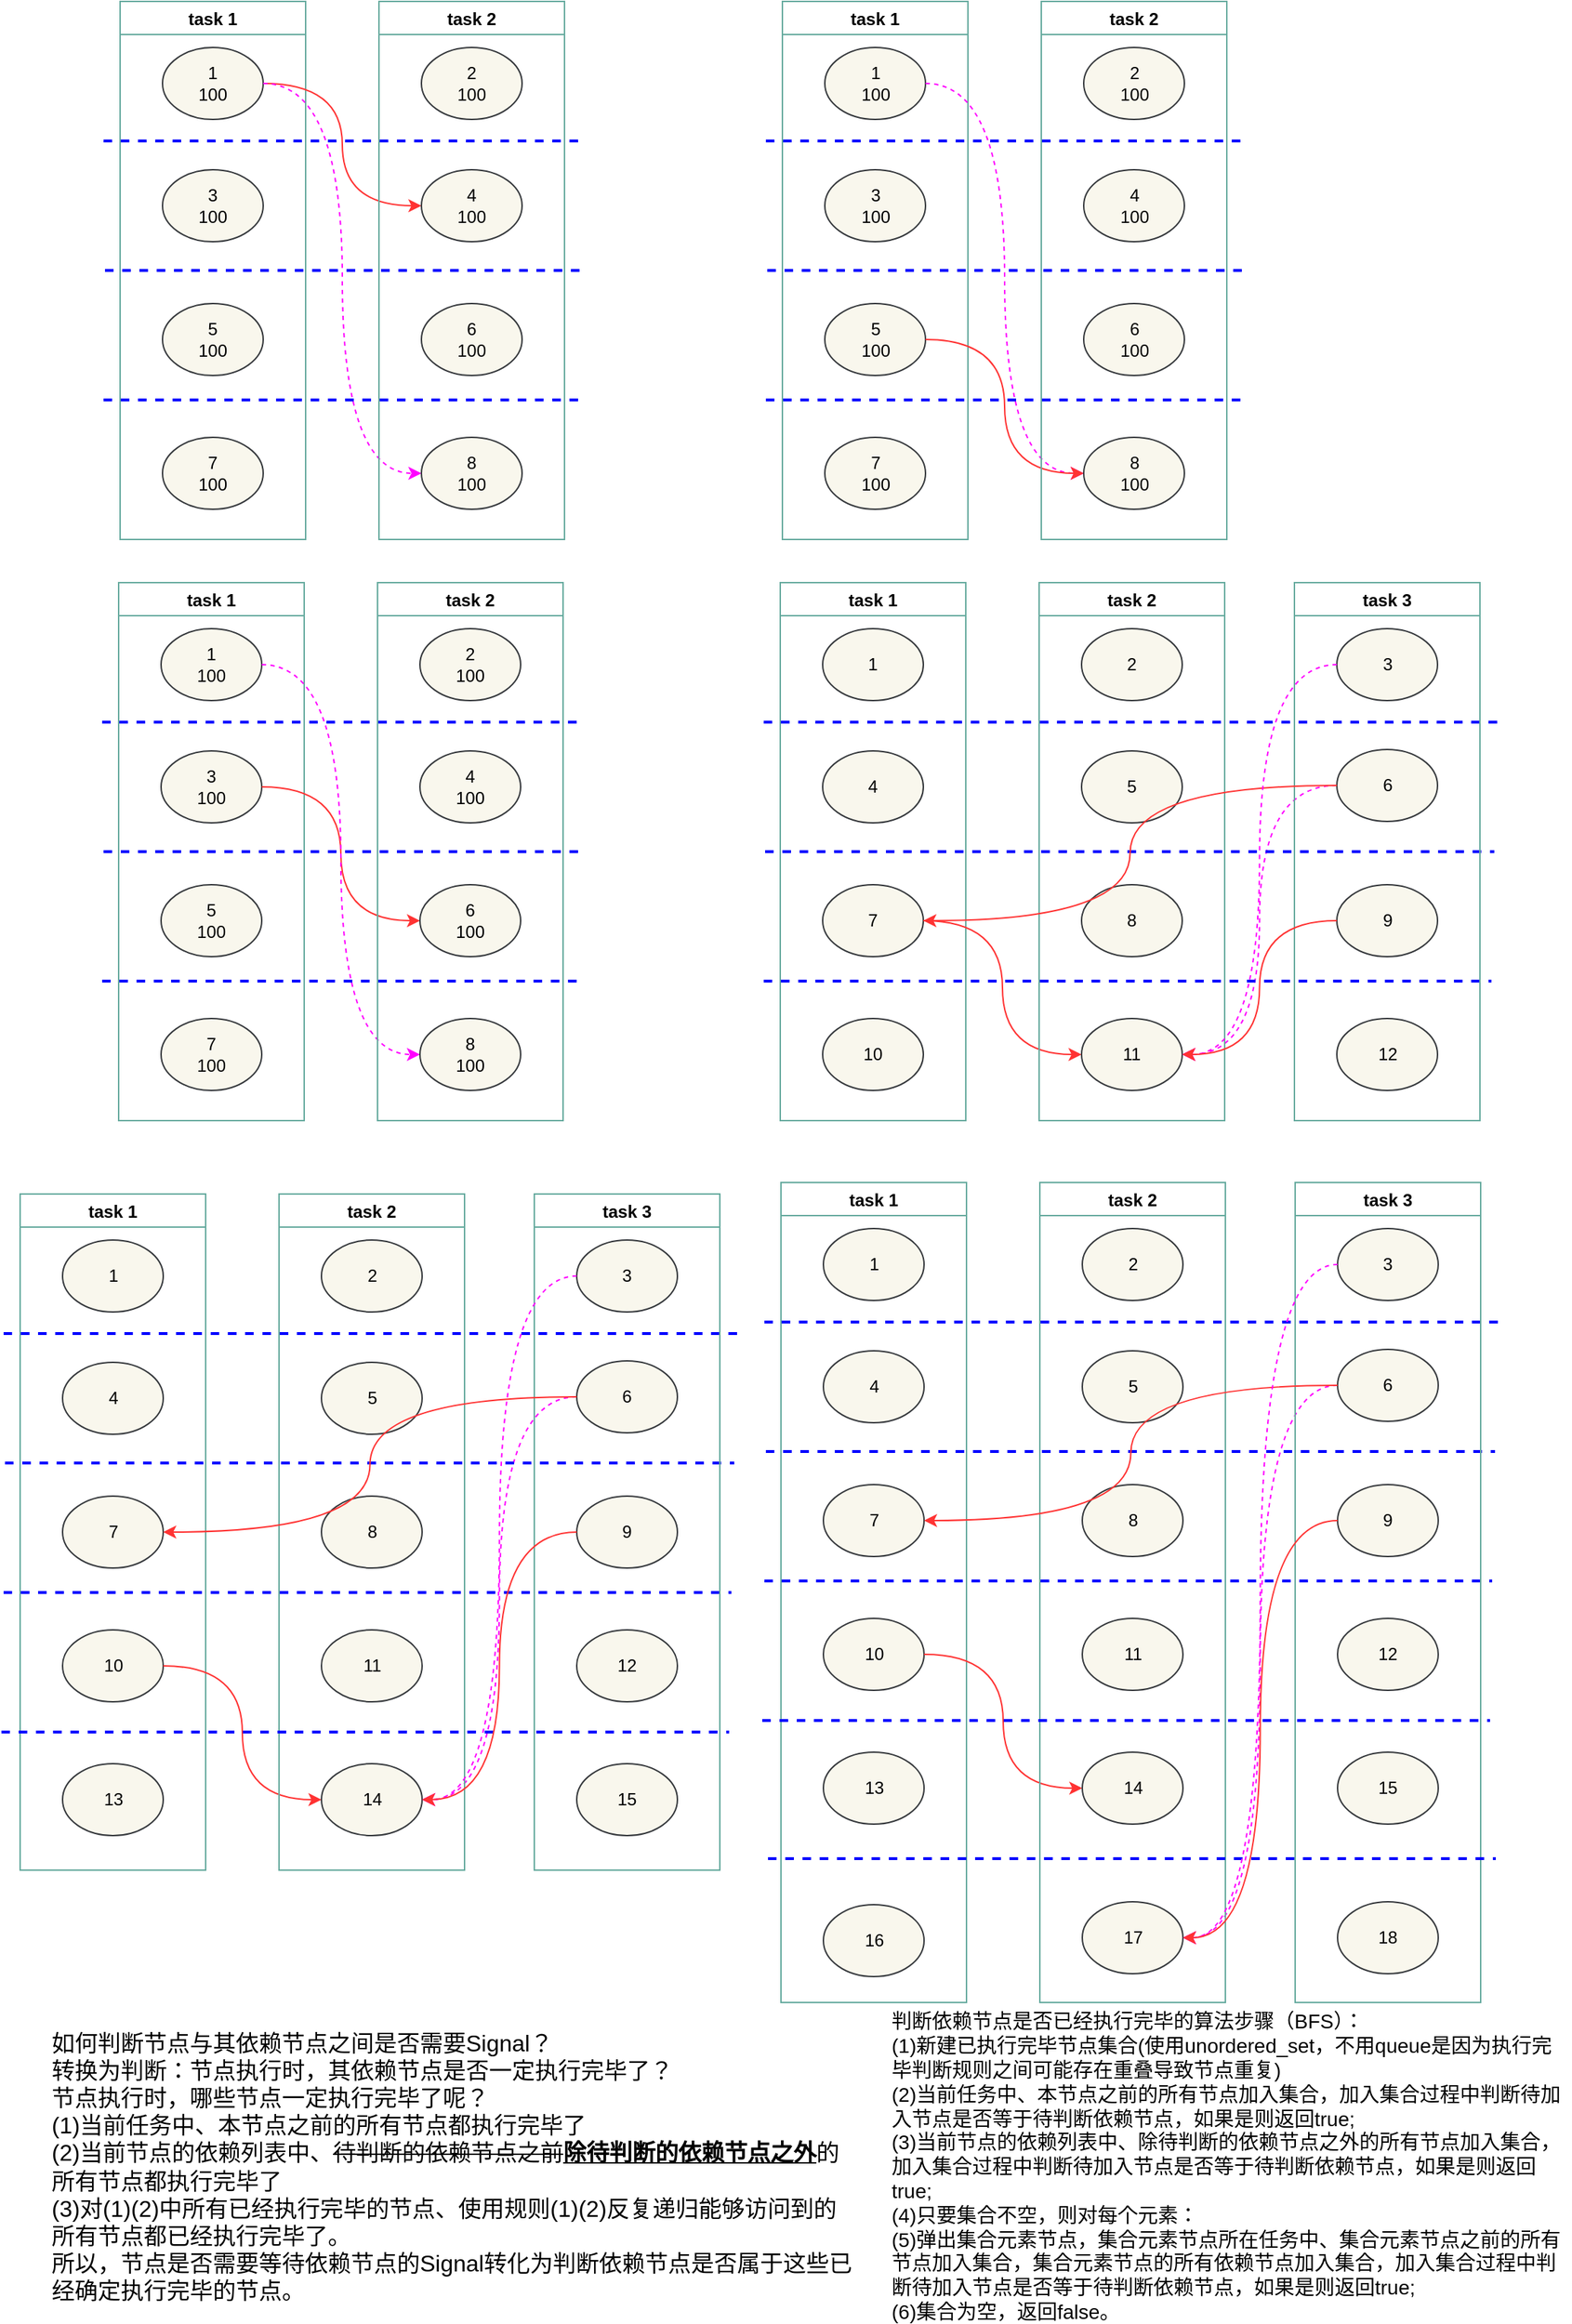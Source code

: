 <mxfile version="19.0.3" type="github">
  <diagram id="745gx9OzcTvfiK2SG3xO" name="第 1 页">
    <mxGraphModel dx="1422" dy="762" grid="0" gridSize="10" guides="1" tooltips="1" connect="1" arrows="1" fold="1" page="1" pageScale="1" pageWidth="1169" pageHeight="827" math="0" shadow="0">
      <root>
        <mxCell id="0" />
        <mxCell id="1" parent="0" />
        <mxCell id="IBDVpuvRUq0DMvx8c1Gj-1" value="task 1" style="swimlane;fillColor=none;strokeColor=#67AB9F;" parent="1" vertex="1">
          <mxGeometry x="97.5" y="28" width="129" height="374" as="geometry">
            <mxRectangle x="93.5" y="5" width="61" height="23" as="alternateBounds" />
          </mxGeometry>
        </mxCell>
        <mxCell id="IBDVpuvRUq0DMvx8c1Gj-2" value="1&lt;br&gt;100" style="ellipse;whiteSpace=wrap;html=1;fillColor=#f9f7ed;strokeColor=#36393d;" parent="IBDVpuvRUq0DMvx8c1Gj-1" vertex="1">
          <mxGeometry x="29.5" y="32" width="70" height="50" as="geometry" />
        </mxCell>
        <mxCell id="IBDVpuvRUq0DMvx8c1Gj-3" value="3&lt;br&gt;100" style="ellipse;whiteSpace=wrap;html=1;fillColor=#f9f7ed;strokeColor=#36393d;" parent="IBDVpuvRUq0DMvx8c1Gj-1" vertex="1">
          <mxGeometry x="29.5" y="117" width="70" height="50" as="geometry" />
        </mxCell>
        <mxCell id="IBDVpuvRUq0DMvx8c1Gj-5" value="5&lt;br&gt;100" style="ellipse;whiteSpace=wrap;html=1;fillColor=#f9f7ed;strokeColor=#36393d;" parent="IBDVpuvRUq0DMvx8c1Gj-1" vertex="1">
          <mxGeometry x="29.5" y="210" width="70" height="50" as="geometry" />
        </mxCell>
        <mxCell id="IBDVpuvRUq0DMvx8c1Gj-7" value="7&lt;br&gt;100" style="ellipse;whiteSpace=wrap;html=1;fillColor=#f9f7ed;strokeColor=#36393d;" parent="IBDVpuvRUq0DMvx8c1Gj-1" vertex="1">
          <mxGeometry x="29.5" y="303" width="70" height="50" as="geometry" />
        </mxCell>
        <mxCell id="IBDVpuvRUq0DMvx8c1Gj-9" style="edgeStyle=orthogonalEdgeStyle;curved=1;rounded=0;orthogonalLoop=1;jettySize=auto;html=1;entryX=0;entryY=0.5;entryDx=0;entryDy=0;strokeColor=#FF3333;" parent="1" source="IBDVpuvRUq0DMvx8c1Gj-2" target="IBDVpuvRUq0DMvx8c1Gj-16" edge="1">
          <mxGeometry relative="1" as="geometry" />
        </mxCell>
        <mxCell id="IBDVpuvRUq0DMvx8c1Gj-10" style="edgeStyle=orthogonalEdgeStyle;curved=1;rounded=0;orthogonalLoop=1;jettySize=auto;html=1;entryX=0;entryY=0.5;entryDx=0;entryDy=0;dashed=1;strokeColor=#FF00FF;" parent="1" source="IBDVpuvRUq0DMvx8c1Gj-2" target="IBDVpuvRUq0DMvx8c1Gj-20" edge="1">
          <mxGeometry relative="1" as="geometry" />
        </mxCell>
        <mxCell id="IBDVpuvRUq0DMvx8c1Gj-11" value="" style="endArrow=none;html=1;rounded=0;curved=1;dashed=1;strokeColor=#0000FF;strokeWidth=2;" parent="1" edge="1">
          <mxGeometry width="50" height="50" relative="1" as="geometry">
            <mxPoint x="86" y="125" as="sourcePoint" />
            <mxPoint x="420" y="125" as="targetPoint" />
          </mxGeometry>
        </mxCell>
        <mxCell id="IBDVpuvRUq0DMvx8c1Gj-12" value="" style="endArrow=none;html=1;rounded=0;curved=1;dashed=1;strokeColor=#0000FF;strokeWidth=2;" parent="1" edge="1">
          <mxGeometry width="50" height="50" relative="1" as="geometry">
            <mxPoint x="87" y="215" as="sourcePoint" />
            <mxPoint x="423" y="215" as="targetPoint" />
          </mxGeometry>
        </mxCell>
        <mxCell id="IBDVpuvRUq0DMvx8c1Gj-13" value="" style="endArrow=none;html=1;rounded=0;curved=1;dashed=1;strokeColor=#0000FF;strokeWidth=2;" parent="1" edge="1">
          <mxGeometry width="50" height="50" relative="1" as="geometry">
            <mxPoint x="86" y="305" as="sourcePoint" />
            <mxPoint x="420" y="305" as="targetPoint" />
          </mxGeometry>
        </mxCell>
        <mxCell id="IBDVpuvRUq0DMvx8c1Gj-14" value="task 2" style="swimlane;fillColor=none;strokeColor=#67AB9F;" parent="1" vertex="1">
          <mxGeometry x="277.5" y="28" width="129" height="374" as="geometry">
            <mxRectangle x="273.5" y="5" width="61" height="23" as="alternateBounds" />
          </mxGeometry>
        </mxCell>
        <mxCell id="IBDVpuvRUq0DMvx8c1Gj-15" value="2&lt;br&gt;100" style="ellipse;whiteSpace=wrap;html=1;fillColor=#f9f7ed;strokeColor=#36393d;" parent="IBDVpuvRUq0DMvx8c1Gj-14" vertex="1">
          <mxGeometry x="29.5" y="32" width="70" height="50" as="geometry" />
        </mxCell>
        <mxCell id="IBDVpuvRUq0DMvx8c1Gj-16" value="4&lt;br&gt;100" style="ellipse;whiteSpace=wrap;html=1;fillColor=#f9f7ed;strokeColor=#36393d;" parent="IBDVpuvRUq0DMvx8c1Gj-14" vertex="1">
          <mxGeometry x="29.5" y="117" width="70" height="50" as="geometry" />
        </mxCell>
        <mxCell id="IBDVpuvRUq0DMvx8c1Gj-18" value="6&lt;br&gt;100" style="ellipse;whiteSpace=wrap;html=1;fillColor=#f9f7ed;strokeColor=#36393d;" parent="IBDVpuvRUq0DMvx8c1Gj-14" vertex="1">
          <mxGeometry x="29.5" y="210" width="70" height="50" as="geometry" />
        </mxCell>
        <mxCell id="IBDVpuvRUq0DMvx8c1Gj-20" value="8&lt;br&gt;100" style="ellipse;whiteSpace=wrap;html=1;fillColor=#f9f7ed;strokeColor=#36393d;" parent="IBDVpuvRUq0DMvx8c1Gj-14" vertex="1">
          <mxGeometry x="29.5" y="303" width="70" height="50" as="geometry" />
        </mxCell>
        <mxCell id="IBDVpuvRUq0DMvx8c1Gj-22" value="task 1" style="swimlane;fillColor=none;strokeColor=#67AB9F;" parent="1" vertex="1">
          <mxGeometry x="558" y="28" width="129" height="374" as="geometry">
            <mxRectangle x="93.5" y="5" width="61" height="23" as="alternateBounds" />
          </mxGeometry>
        </mxCell>
        <mxCell id="IBDVpuvRUq0DMvx8c1Gj-23" value="1&lt;br&gt;100" style="ellipse;whiteSpace=wrap;html=1;fillColor=#f9f7ed;strokeColor=#36393d;" parent="IBDVpuvRUq0DMvx8c1Gj-22" vertex="1">
          <mxGeometry x="29.5" y="32" width="70" height="50" as="geometry" />
        </mxCell>
        <mxCell id="IBDVpuvRUq0DMvx8c1Gj-24" value="3&lt;br&gt;100" style="ellipse;whiteSpace=wrap;html=1;fillColor=#f9f7ed;strokeColor=#36393d;" parent="IBDVpuvRUq0DMvx8c1Gj-22" vertex="1">
          <mxGeometry x="29.5" y="117" width="70" height="50" as="geometry" />
        </mxCell>
        <mxCell id="IBDVpuvRUq0DMvx8c1Gj-26" value="5&lt;br&gt;100" style="ellipse;whiteSpace=wrap;html=1;fillColor=#f9f7ed;strokeColor=#36393d;" parent="IBDVpuvRUq0DMvx8c1Gj-22" vertex="1">
          <mxGeometry x="29.5" y="210" width="70" height="50" as="geometry" />
        </mxCell>
        <mxCell id="IBDVpuvRUq0DMvx8c1Gj-28" value="7&lt;br&gt;100" style="ellipse;whiteSpace=wrap;html=1;fillColor=#f9f7ed;strokeColor=#36393d;" parent="IBDVpuvRUq0DMvx8c1Gj-22" vertex="1">
          <mxGeometry x="29.5" y="303" width="70" height="50" as="geometry" />
        </mxCell>
        <mxCell id="IBDVpuvRUq0DMvx8c1Gj-30" style="edgeStyle=orthogonalEdgeStyle;curved=1;rounded=0;orthogonalLoop=1;jettySize=auto;html=1;entryX=0;entryY=0.5;entryDx=0;entryDy=0;strokeColor=#FF00FF;dashed=1;" parent="1" source="IBDVpuvRUq0DMvx8c1Gj-23" target="IBDVpuvRUq0DMvx8c1Gj-41" edge="1">
          <mxGeometry relative="1" as="geometry" />
        </mxCell>
        <mxCell id="IBDVpuvRUq0DMvx8c1Gj-31" style="edgeStyle=orthogonalEdgeStyle;curved=1;rounded=0;orthogonalLoop=1;jettySize=auto;html=1;entryX=0;entryY=0.5;entryDx=0;entryDy=0;strokeColor=#FF3333;" parent="1" source="IBDVpuvRUq0DMvx8c1Gj-26" target="IBDVpuvRUq0DMvx8c1Gj-41" edge="1">
          <mxGeometry relative="1" as="geometry" />
        </mxCell>
        <mxCell id="IBDVpuvRUq0DMvx8c1Gj-32" value="" style="endArrow=none;html=1;rounded=0;curved=1;dashed=1;strokeColor=#0000FF;strokeWidth=2;" parent="1" edge="1">
          <mxGeometry width="50" height="50" relative="1" as="geometry">
            <mxPoint x="546.5" y="125" as="sourcePoint" />
            <mxPoint x="880.5" y="125" as="targetPoint" />
          </mxGeometry>
        </mxCell>
        <mxCell id="IBDVpuvRUq0DMvx8c1Gj-33" value="" style="endArrow=none;html=1;rounded=0;curved=1;dashed=1;strokeColor=#0000FF;strokeWidth=2;" parent="1" edge="1">
          <mxGeometry width="50" height="50" relative="1" as="geometry">
            <mxPoint x="547.5" y="215" as="sourcePoint" />
            <mxPoint x="883.5" y="215" as="targetPoint" />
          </mxGeometry>
        </mxCell>
        <mxCell id="IBDVpuvRUq0DMvx8c1Gj-34" value="" style="endArrow=none;html=1;rounded=0;curved=1;dashed=1;strokeColor=#0000FF;strokeWidth=2;" parent="1" edge="1">
          <mxGeometry width="50" height="50" relative="1" as="geometry">
            <mxPoint x="546.5" y="305" as="sourcePoint" />
            <mxPoint x="880.5" y="305" as="targetPoint" />
          </mxGeometry>
        </mxCell>
        <mxCell id="IBDVpuvRUq0DMvx8c1Gj-35" value="task 2" style="swimlane;fillColor=none;strokeColor=#67AB9F;" parent="1" vertex="1">
          <mxGeometry x="738" y="28" width="129" height="374" as="geometry">
            <mxRectangle x="273.5" y="5" width="61" height="23" as="alternateBounds" />
          </mxGeometry>
        </mxCell>
        <mxCell id="IBDVpuvRUq0DMvx8c1Gj-36" value="2&lt;br&gt;100" style="ellipse;whiteSpace=wrap;html=1;fillColor=#f9f7ed;strokeColor=#36393d;" parent="IBDVpuvRUq0DMvx8c1Gj-35" vertex="1">
          <mxGeometry x="29.5" y="32" width="70" height="50" as="geometry" />
        </mxCell>
        <mxCell id="IBDVpuvRUq0DMvx8c1Gj-37" value="4&lt;br&gt;100" style="ellipse;whiteSpace=wrap;html=1;fillColor=#f9f7ed;strokeColor=#36393d;" parent="IBDVpuvRUq0DMvx8c1Gj-35" vertex="1">
          <mxGeometry x="29.5" y="117" width="70" height="50" as="geometry" />
        </mxCell>
        <mxCell id="IBDVpuvRUq0DMvx8c1Gj-39" value="6&lt;br&gt;100" style="ellipse;whiteSpace=wrap;html=1;fillColor=#f9f7ed;strokeColor=#36393d;" parent="IBDVpuvRUq0DMvx8c1Gj-35" vertex="1">
          <mxGeometry x="29.5" y="210" width="70" height="50" as="geometry" />
        </mxCell>
        <mxCell id="IBDVpuvRUq0DMvx8c1Gj-41" value="8&lt;br&gt;100" style="ellipse;whiteSpace=wrap;html=1;fillColor=#f9f7ed;strokeColor=#36393d;" parent="IBDVpuvRUq0DMvx8c1Gj-35" vertex="1">
          <mxGeometry x="29.5" y="303" width="70" height="50" as="geometry" />
        </mxCell>
        <mxCell id="IBDVpuvRUq0DMvx8c1Gj-43" value="task 1" style="swimlane;fillColor=none;strokeColor=#67AB9F;" parent="1" vertex="1">
          <mxGeometry x="556.5" y="432" width="129" height="374" as="geometry">
            <mxRectangle x="93.5" y="5" width="61" height="23" as="alternateBounds" />
          </mxGeometry>
        </mxCell>
        <mxCell id="IBDVpuvRUq0DMvx8c1Gj-44" value="1" style="ellipse;whiteSpace=wrap;html=1;fillColor=#f9f7ed;strokeColor=#36393d;" parent="IBDVpuvRUq0DMvx8c1Gj-43" vertex="1">
          <mxGeometry x="29.5" y="32" width="70" height="50" as="geometry" />
        </mxCell>
        <mxCell id="IBDVpuvRUq0DMvx8c1Gj-45" value="4" style="ellipse;whiteSpace=wrap;html=1;fillColor=#f9f7ed;strokeColor=#36393d;" parent="IBDVpuvRUq0DMvx8c1Gj-43" vertex="1">
          <mxGeometry x="29.5" y="117" width="70" height="50" as="geometry" />
        </mxCell>
        <mxCell id="IBDVpuvRUq0DMvx8c1Gj-47" value="7" style="ellipse;whiteSpace=wrap;html=1;fillColor=#f9f7ed;strokeColor=#36393d;" parent="IBDVpuvRUq0DMvx8c1Gj-43" vertex="1">
          <mxGeometry x="29.5" y="210" width="70" height="50" as="geometry" />
        </mxCell>
        <mxCell id="IBDVpuvRUq0DMvx8c1Gj-49" value="10" style="ellipse;whiteSpace=wrap;html=1;fillColor=#f9f7ed;strokeColor=#36393d;" parent="IBDVpuvRUq0DMvx8c1Gj-43" vertex="1">
          <mxGeometry x="29.5" y="303" width="70" height="50" as="geometry" />
        </mxCell>
        <mxCell id="IBDVpuvRUq0DMvx8c1Gj-51" style="edgeStyle=orthogonalEdgeStyle;curved=1;rounded=0;orthogonalLoop=1;jettySize=auto;html=1;entryX=1;entryY=0.5;entryDx=0;entryDy=0;strokeColor=#FF00FF;dashed=1;" parent="1" source="IBDVpuvRUq0DMvx8c1Gj-88" target="IBDVpuvRUq0DMvx8c1Gj-62" edge="1">
          <mxGeometry relative="1" as="geometry" />
        </mxCell>
        <mxCell id="IBDVpuvRUq0DMvx8c1Gj-52" style="edgeStyle=orthogonalEdgeStyle;curved=1;rounded=0;orthogonalLoop=1;jettySize=auto;html=1;entryX=0;entryY=0.5;entryDx=0;entryDy=0;strokeColor=#FF3333;" parent="1" source="IBDVpuvRUq0DMvx8c1Gj-47" target="IBDVpuvRUq0DMvx8c1Gj-62" edge="1">
          <mxGeometry relative="1" as="geometry" />
        </mxCell>
        <mxCell id="IBDVpuvRUq0DMvx8c1Gj-53" value="" style="endArrow=none;html=1;rounded=0;curved=1;dashed=1;strokeColor=#0000FF;strokeWidth=2;" parent="1" edge="1">
          <mxGeometry width="50" height="50" relative="1" as="geometry">
            <mxPoint x="545" y="529" as="sourcePoint" />
            <mxPoint x="1056" y="529" as="targetPoint" />
          </mxGeometry>
        </mxCell>
        <mxCell id="IBDVpuvRUq0DMvx8c1Gj-54" value="" style="endArrow=none;html=1;rounded=0;curved=1;dashed=1;strokeColor=#0000FF;strokeWidth=2;" parent="1" edge="1">
          <mxGeometry width="50" height="50" relative="1" as="geometry">
            <mxPoint x="546" y="619" as="sourcePoint" />
            <mxPoint x="1053" y="619" as="targetPoint" />
          </mxGeometry>
        </mxCell>
        <mxCell id="IBDVpuvRUq0DMvx8c1Gj-55" value="" style="endArrow=none;html=1;rounded=0;curved=1;dashed=1;strokeColor=#0000FF;strokeWidth=2;" parent="1" edge="1">
          <mxGeometry width="50" height="50" relative="1" as="geometry">
            <mxPoint x="545" y="709" as="sourcePoint" />
            <mxPoint x="1051" y="709" as="targetPoint" />
          </mxGeometry>
        </mxCell>
        <mxCell id="IBDVpuvRUq0DMvx8c1Gj-56" value="task 2" style="swimlane;fillColor=none;strokeColor=#67AB9F;" parent="1" vertex="1">
          <mxGeometry x="736.5" y="432" width="129" height="374" as="geometry">
            <mxRectangle x="273.5" y="5" width="61" height="23" as="alternateBounds" />
          </mxGeometry>
        </mxCell>
        <mxCell id="IBDVpuvRUq0DMvx8c1Gj-57" value="2" style="ellipse;whiteSpace=wrap;html=1;fillColor=#f9f7ed;strokeColor=#36393d;" parent="IBDVpuvRUq0DMvx8c1Gj-56" vertex="1">
          <mxGeometry x="29.5" y="32" width="70" height="50" as="geometry" />
        </mxCell>
        <mxCell id="IBDVpuvRUq0DMvx8c1Gj-58" value="5" style="ellipse;whiteSpace=wrap;html=1;fillColor=#f9f7ed;strokeColor=#36393d;" parent="IBDVpuvRUq0DMvx8c1Gj-56" vertex="1">
          <mxGeometry x="29.5" y="117" width="70" height="50" as="geometry" />
        </mxCell>
        <mxCell id="IBDVpuvRUq0DMvx8c1Gj-60" value="8" style="ellipse;whiteSpace=wrap;html=1;fillColor=#f9f7ed;strokeColor=#36393d;" parent="IBDVpuvRUq0DMvx8c1Gj-56" vertex="1">
          <mxGeometry x="29.5" y="210" width="70" height="50" as="geometry" />
        </mxCell>
        <mxCell id="IBDVpuvRUq0DMvx8c1Gj-62" value="11" style="ellipse;whiteSpace=wrap;html=1;fillColor=#f9f7ed;strokeColor=#36393d;" parent="IBDVpuvRUq0DMvx8c1Gj-56" vertex="1">
          <mxGeometry x="29.5" y="303" width="70" height="50" as="geometry" />
        </mxCell>
        <mxCell id="IBDVpuvRUq0DMvx8c1Gj-64" value="task 1" style="swimlane;fillColor=none;strokeColor=#67AB9F;" parent="1" vertex="1">
          <mxGeometry x="96.5" y="432" width="129" height="374" as="geometry">
            <mxRectangle x="93.5" y="5" width="61" height="23" as="alternateBounds" />
          </mxGeometry>
        </mxCell>
        <mxCell id="IBDVpuvRUq0DMvx8c1Gj-65" value="1&lt;br&gt;100" style="ellipse;whiteSpace=wrap;html=1;fillColor=#f9f7ed;strokeColor=#36393d;" parent="IBDVpuvRUq0DMvx8c1Gj-64" vertex="1">
          <mxGeometry x="29.5" y="32" width="70" height="50" as="geometry" />
        </mxCell>
        <mxCell id="IBDVpuvRUq0DMvx8c1Gj-66" value="3&lt;br&gt;100" style="ellipse;whiteSpace=wrap;html=1;fillColor=#f9f7ed;strokeColor=#36393d;" parent="IBDVpuvRUq0DMvx8c1Gj-64" vertex="1">
          <mxGeometry x="29.5" y="117" width="70" height="50" as="geometry" />
        </mxCell>
        <mxCell id="IBDVpuvRUq0DMvx8c1Gj-68" value="5&lt;br&gt;100" style="ellipse;whiteSpace=wrap;html=1;fillColor=#f9f7ed;strokeColor=#36393d;" parent="IBDVpuvRUq0DMvx8c1Gj-64" vertex="1">
          <mxGeometry x="29.5" y="210" width="70" height="50" as="geometry" />
        </mxCell>
        <mxCell id="IBDVpuvRUq0DMvx8c1Gj-70" value="7&lt;br&gt;100" style="ellipse;whiteSpace=wrap;html=1;fillColor=#f9f7ed;strokeColor=#36393d;" parent="IBDVpuvRUq0DMvx8c1Gj-64" vertex="1">
          <mxGeometry x="29.5" y="303" width="70" height="50" as="geometry" />
        </mxCell>
        <mxCell id="IBDVpuvRUq0DMvx8c1Gj-72" style="edgeStyle=orthogonalEdgeStyle;curved=1;rounded=0;orthogonalLoop=1;jettySize=auto;html=1;entryX=0;entryY=0.5;entryDx=0;entryDy=0;strokeColor=#FF3333;" parent="1" source="IBDVpuvRUq0DMvx8c1Gj-66" target="IBDVpuvRUq0DMvx8c1Gj-81" edge="1">
          <mxGeometry relative="1" as="geometry" />
        </mxCell>
        <mxCell id="IBDVpuvRUq0DMvx8c1Gj-73" style="edgeStyle=orthogonalEdgeStyle;curved=1;rounded=0;orthogonalLoop=1;jettySize=auto;html=1;entryX=0;entryY=0.5;entryDx=0;entryDy=0;strokeColor=#FF00FF;dashed=1;" parent="1" source="IBDVpuvRUq0DMvx8c1Gj-65" target="IBDVpuvRUq0DMvx8c1Gj-83" edge="1">
          <mxGeometry relative="1" as="geometry" />
        </mxCell>
        <mxCell id="IBDVpuvRUq0DMvx8c1Gj-74" value="" style="endArrow=none;html=1;rounded=0;curved=1;dashed=1;strokeColor=#0000FF;strokeWidth=2;" parent="1" edge="1">
          <mxGeometry width="50" height="50" relative="1" as="geometry">
            <mxPoint x="85" y="529" as="sourcePoint" />
            <mxPoint x="419" y="529" as="targetPoint" />
          </mxGeometry>
        </mxCell>
        <mxCell id="IBDVpuvRUq0DMvx8c1Gj-75" value="" style="endArrow=none;html=1;rounded=0;curved=1;dashed=1;strokeColor=#0000FF;strokeWidth=2;" parent="1" edge="1">
          <mxGeometry width="50" height="50" relative="1" as="geometry">
            <mxPoint x="86" y="619" as="sourcePoint" />
            <mxPoint x="422" y="619" as="targetPoint" />
          </mxGeometry>
        </mxCell>
        <mxCell id="IBDVpuvRUq0DMvx8c1Gj-76" value="" style="endArrow=none;html=1;rounded=0;curved=1;dashed=1;strokeColor=#0000FF;strokeWidth=2;" parent="1" edge="1">
          <mxGeometry width="50" height="50" relative="1" as="geometry">
            <mxPoint x="85" y="709" as="sourcePoint" />
            <mxPoint x="419" y="709" as="targetPoint" />
          </mxGeometry>
        </mxCell>
        <mxCell id="IBDVpuvRUq0DMvx8c1Gj-77" value="task 2" style="swimlane;fillColor=none;strokeColor=#67AB9F;" parent="1" vertex="1">
          <mxGeometry x="276.5" y="432" width="129" height="374" as="geometry">
            <mxRectangle x="273.5" y="5" width="61" height="23" as="alternateBounds" />
          </mxGeometry>
        </mxCell>
        <mxCell id="IBDVpuvRUq0DMvx8c1Gj-78" value="2&lt;br&gt;100" style="ellipse;whiteSpace=wrap;html=1;fillColor=#f9f7ed;strokeColor=#36393d;" parent="IBDVpuvRUq0DMvx8c1Gj-77" vertex="1">
          <mxGeometry x="29.5" y="32" width="70" height="50" as="geometry" />
        </mxCell>
        <mxCell id="IBDVpuvRUq0DMvx8c1Gj-79" value="4&lt;br&gt;100" style="ellipse;whiteSpace=wrap;html=1;fillColor=#f9f7ed;strokeColor=#36393d;" parent="IBDVpuvRUq0DMvx8c1Gj-77" vertex="1">
          <mxGeometry x="29.5" y="117" width="70" height="50" as="geometry" />
        </mxCell>
        <mxCell id="IBDVpuvRUq0DMvx8c1Gj-81" value="6&lt;br&gt;100" style="ellipse;whiteSpace=wrap;html=1;fillColor=#f9f7ed;strokeColor=#36393d;" parent="IBDVpuvRUq0DMvx8c1Gj-77" vertex="1">
          <mxGeometry x="29.5" y="210" width="70" height="50" as="geometry" />
        </mxCell>
        <mxCell id="IBDVpuvRUq0DMvx8c1Gj-83" value="8&lt;br&gt;100" style="ellipse;whiteSpace=wrap;html=1;fillColor=#f9f7ed;strokeColor=#36393d;" parent="IBDVpuvRUq0DMvx8c1Gj-77" vertex="1">
          <mxGeometry x="29.5" y="303" width="70" height="50" as="geometry" />
        </mxCell>
        <mxCell id="IBDVpuvRUq0DMvx8c1Gj-86" value="task 3" style="swimlane;fillColor=none;strokeColor=#67AB9F;" parent="1" vertex="1">
          <mxGeometry x="914" y="432" width="129" height="374" as="geometry">
            <mxRectangle x="273.5" y="5" width="61" height="23" as="alternateBounds" />
          </mxGeometry>
        </mxCell>
        <mxCell id="IBDVpuvRUq0DMvx8c1Gj-87" value="3" style="ellipse;whiteSpace=wrap;html=1;fillColor=#f9f7ed;strokeColor=#36393d;" parent="IBDVpuvRUq0DMvx8c1Gj-86" vertex="1">
          <mxGeometry x="29.5" y="32" width="70" height="50" as="geometry" />
        </mxCell>
        <mxCell id="IBDVpuvRUq0DMvx8c1Gj-88" value="6" style="ellipse;whiteSpace=wrap;html=1;fillColor=#f9f7ed;strokeColor=#36393d;" parent="IBDVpuvRUq0DMvx8c1Gj-86" vertex="1">
          <mxGeometry x="29.5" y="116" width="70" height="50" as="geometry" />
        </mxCell>
        <mxCell id="IBDVpuvRUq0DMvx8c1Gj-89" value="9" style="ellipse;whiteSpace=wrap;html=1;fillColor=#f9f7ed;strokeColor=#36393d;" parent="IBDVpuvRUq0DMvx8c1Gj-86" vertex="1">
          <mxGeometry x="29.5" y="210" width="70" height="50" as="geometry" />
        </mxCell>
        <mxCell id="IBDVpuvRUq0DMvx8c1Gj-90" value="12" style="ellipse;whiteSpace=wrap;html=1;fillColor=#f9f7ed;strokeColor=#36393d;" parent="IBDVpuvRUq0DMvx8c1Gj-86" vertex="1">
          <mxGeometry x="29.5" y="303" width="70" height="50" as="geometry" />
        </mxCell>
        <mxCell id="IBDVpuvRUq0DMvx8c1Gj-91" style="edgeStyle=orthogonalEdgeStyle;rounded=0;orthogonalLoop=1;jettySize=auto;html=1;exitX=0;exitY=0.5;exitDx=0;exitDy=0;shadow=0;sourcePerimeterSpacing=0;targetPerimeterSpacing=0;strokeColor=#FF3333;strokeWidth=1;fillColor=#A9C4EB;entryX=1;entryY=0.5;entryDx=0;entryDy=0;elbow=vertical;curved=1;" parent="1" source="IBDVpuvRUq0DMvx8c1Gj-88" target="IBDVpuvRUq0DMvx8c1Gj-47" edge="1">
          <mxGeometry relative="1" as="geometry" />
        </mxCell>
        <mxCell id="IBDVpuvRUq0DMvx8c1Gj-92" style="edgeStyle=orthogonalEdgeStyle;curved=1;rounded=0;orthogonalLoop=1;jettySize=auto;html=1;entryX=1;entryY=0.5;entryDx=0;entryDy=0;strokeColor=#FF00FF;dashed=1;exitX=0;exitY=0.5;exitDx=0;exitDy=0;" parent="1" source="IBDVpuvRUq0DMvx8c1Gj-87" target="IBDVpuvRUq0DMvx8c1Gj-62" edge="1">
          <mxGeometry relative="1" as="geometry">
            <mxPoint x="953.5" y="584" as="sourcePoint" />
            <mxPoint x="846" y="770" as="targetPoint" />
          </mxGeometry>
        </mxCell>
        <mxCell id="IBDVpuvRUq0DMvx8c1Gj-115" value="task 1" style="swimlane;fillColor=none;strokeColor=#67AB9F;" parent="1" vertex="1">
          <mxGeometry x="557" y="849" width="129" height="570" as="geometry">
            <mxRectangle x="557" y="849" width="61" height="23" as="alternateBounds" />
          </mxGeometry>
        </mxCell>
        <mxCell id="IBDVpuvRUq0DMvx8c1Gj-116" value="1" style="ellipse;whiteSpace=wrap;html=1;fillColor=#f9f7ed;strokeColor=#36393d;" parent="IBDVpuvRUq0DMvx8c1Gj-115" vertex="1">
          <mxGeometry x="29.5" y="32" width="70" height="50" as="geometry" />
        </mxCell>
        <mxCell id="IBDVpuvRUq0DMvx8c1Gj-117" value="4" style="ellipse;whiteSpace=wrap;html=1;fillColor=#f9f7ed;strokeColor=#36393d;" parent="IBDVpuvRUq0DMvx8c1Gj-115" vertex="1">
          <mxGeometry x="29.5" y="117" width="70" height="50" as="geometry" />
        </mxCell>
        <mxCell id="IBDVpuvRUq0DMvx8c1Gj-118" value="7" style="ellipse;whiteSpace=wrap;html=1;fillColor=#f9f7ed;strokeColor=#36393d;" parent="IBDVpuvRUq0DMvx8c1Gj-115" vertex="1">
          <mxGeometry x="29.5" y="210" width="70" height="50" as="geometry" />
        </mxCell>
        <mxCell id="IBDVpuvRUq0DMvx8c1Gj-119" value="10" style="ellipse;whiteSpace=wrap;html=1;fillColor=#f9f7ed;strokeColor=#36393d;" parent="IBDVpuvRUq0DMvx8c1Gj-115" vertex="1">
          <mxGeometry x="29.5" y="303" width="70" height="50" as="geometry" />
        </mxCell>
        <mxCell id="IBDVpuvRUq0DMvx8c1Gj-138" value="13" style="ellipse;whiteSpace=wrap;html=1;fillColor=#f9f7ed;strokeColor=#36393d;" parent="IBDVpuvRUq0DMvx8c1Gj-115" vertex="1">
          <mxGeometry x="29.5" y="396" width="70" height="50" as="geometry" />
        </mxCell>
        <mxCell id="IBDVpuvRUq0DMvx8c1Gj-170" value="16" style="ellipse;whiteSpace=wrap;html=1;fillColor=#f9f7ed;strokeColor=#36393d;" parent="IBDVpuvRUq0DMvx8c1Gj-115" vertex="1">
          <mxGeometry x="29.5" y="502" width="70" height="50" as="geometry" />
        </mxCell>
        <mxCell id="IBDVpuvRUq0DMvx8c1Gj-120" style="edgeStyle=orthogonalEdgeStyle;curved=1;rounded=0;orthogonalLoop=1;jettySize=auto;html=1;entryX=1;entryY=0.5;entryDx=0;entryDy=0;strokeColor=#FF00FF;dashed=1;" parent="1" source="IBDVpuvRUq0DMvx8c1Gj-132" target="IBDVpuvRUq0DMvx8c1Gj-168" edge="1">
          <mxGeometry relative="1" as="geometry" />
        </mxCell>
        <mxCell id="IBDVpuvRUq0DMvx8c1Gj-121" style="edgeStyle=orthogonalEdgeStyle;curved=1;rounded=0;orthogonalLoop=1;jettySize=auto;html=1;entryX=0;entryY=0.5;entryDx=0;entryDy=0;strokeColor=#FF3333;" parent="1" source="IBDVpuvRUq0DMvx8c1Gj-119" target="IBDVpuvRUq0DMvx8c1Gj-139" edge="1">
          <mxGeometry relative="1" as="geometry" />
        </mxCell>
        <mxCell id="IBDVpuvRUq0DMvx8c1Gj-122" value="" style="endArrow=none;html=1;rounded=0;curved=1;dashed=1;strokeColor=#0000FF;strokeWidth=2;" parent="1" edge="1">
          <mxGeometry width="50" height="50" relative="1" as="geometry">
            <mxPoint x="545.5" y="946" as="sourcePoint" />
            <mxPoint x="1056.5" y="946" as="targetPoint" />
          </mxGeometry>
        </mxCell>
        <mxCell id="IBDVpuvRUq0DMvx8c1Gj-123" value="" style="endArrow=none;html=1;rounded=0;curved=1;dashed=1;strokeColor=#0000FF;strokeWidth=2;" parent="1" edge="1">
          <mxGeometry width="50" height="50" relative="1" as="geometry">
            <mxPoint x="546.5" y="1036" as="sourcePoint" />
            <mxPoint x="1053.5" y="1036" as="targetPoint" />
          </mxGeometry>
        </mxCell>
        <mxCell id="IBDVpuvRUq0DMvx8c1Gj-124" value="" style="endArrow=none;html=1;rounded=0;curved=1;dashed=1;strokeColor=#0000FF;strokeWidth=2;" parent="1" edge="1">
          <mxGeometry width="50" height="50" relative="1" as="geometry">
            <mxPoint x="545.5" y="1126" as="sourcePoint" />
            <mxPoint x="1051.5" y="1126" as="targetPoint" />
          </mxGeometry>
        </mxCell>
        <mxCell id="IBDVpuvRUq0DMvx8c1Gj-125" value="task 2" style="swimlane;fillColor=none;strokeColor=#67AB9F;" parent="1" vertex="1">
          <mxGeometry x="737" y="849" width="129" height="570" as="geometry">
            <mxRectangle x="737" y="849" width="61" height="23" as="alternateBounds" />
          </mxGeometry>
        </mxCell>
        <mxCell id="IBDVpuvRUq0DMvx8c1Gj-126" value="2" style="ellipse;whiteSpace=wrap;html=1;fillColor=#f9f7ed;strokeColor=#36393d;" parent="IBDVpuvRUq0DMvx8c1Gj-125" vertex="1">
          <mxGeometry x="29.5" y="32" width="70" height="50" as="geometry" />
        </mxCell>
        <mxCell id="IBDVpuvRUq0DMvx8c1Gj-127" value="5" style="ellipse;whiteSpace=wrap;html=1;fillColor=#f9f7ed;strokeColor=#36393d;" parent="IBDVpuvRUq0DMvx8c1Gj-125" vertex="1">
          <mxGeometry x="29.5" y="117" width="70" height="50" as="geometry" />
        </mxCell>
        <mxCell id="IBDVpuvRUq0DMvx8c1Gj-128" value="8" style="ellipse;whiteSpace=wrap;html=1;fillColor=#f9f7ed;strokeColor=#36393d;" parent="IBDVpuvRUq0DMvx8c1Gj-125" vertex="1">
          <mxGeometry x="29.5" y="210" width="70" height="50" as="geometry" />
        </mxCell>
        <mxCell id="IBDVpuvRUq0DMvx8c1Gj-129" value="11" style="ellipse;whiteSpace=wrap;html=1;fillColor=#f9f7ed;strokeColor=#36393d;" parent="IBDVpuvRUq0DMvx8c1Gj-125" vertex="1">
          <mxGeometry x="29.5" y="303" width="70" height="50" as="geometry" />
        </mxCell>
        <mxCell id="IBDVpuvRUq0DMvx8c1Gj-139" value="14" style="ellipse;whiteSpace=wrap;html=1;fillColor=#f9f7ed;strokeColor=#36393d;" parent="IBDVpuvRUq0DMvx8c1Gj-125" vertex="1">
          <mxGeometry x="29.5" y="396" width="70" height="50" as="geometry" />
        </mxCell>
        <mxCell id="IBDVpuvRUq0DMvx8c1Gj-168" value="17" style="ellipse;whiteSpace=wrap;html=1;fillColor=#f9f7ed;strokeColor=#36393d;" parent="IBDVpuvRUq0DMvx8c1Gj-125" vertex="1">
          <mxGeometry x="29.5" y="500" width="70" height="50" as="geometry" />
        </mxCell>
        <mxCell id="IBDVpuvRUq0DMvx8c1Gj-130" value="task 3" style="swimlane;fillColor=none;strokeColor=#67AB9F;" parent="1" vertex="1">
          <mxGeometry x="914.5" y="849" width="129" height="570" as="geometry">
            <mxRectangle x="914.5" y="849" width="61" height="23" as="alternateBounds" />
          </mxGeometry>
        </mxCell>
        <mxCell id="IBDVpuvRUq0DMvx8c1Gj-131" value="3" style="ellipse;whiteSpace=wrap;html=1;fillColor=#f9f7ed;strokeColor=#36393d;" parent="IBDVpuvRUq0DMvx8c1Gj-130" vertex="1">
          <mxGeometry x="29.5" y="32" width="70" height="50" as="geometry" />
        </mxCell>
        <mxCell id="IBDVpuvRUq0DMvx8c1Gj-132" value="6" style="ellipse;whiteSpace=wrap;html=1;fillColor=#f9f7ed;strokeColor=#36393d;" parent="IBDVpuvRUq0DMvx8c1Gj-130" vertex="1">
          <mxGeometry x="29.5" y="116" width="70" height="50" as="geometry" />
        </mxCell>
        <mxCell id="IBDVpuvRUq0DMvx8c1Gj-133" value="9" style="ellipse;whiteSpace=wrap;html=1;fillColor=#f9f7ed;strokeColor=#36393d;" parent="IBDVpuvRUq0DMvx8c1Gj-130" vertex="1">
          <mxGeometry x="29.5" y="210" width="70" height="50" as="geometry" />
        </mxCell>
        <mxCell id="IBDVpuvRUq0DMvx8c1Gj-134" value="12" style="ellipse;whiteSpace=wrap;html=1;fillColor=#f9f7ed;strokeColor=#36393d;" parent="IBDVpuvRUq0DMvx8c1Gj-130" vertex="1">
          <mxGeometry x="29.5" y="303" width="70" height="50" as="geometry" />
        </mxCell>
        <mxCell id="IBDVpuvRUq0DMvx8c1Gj-140" value="15" style="ellipse;whiteSpace=wrap;html=1;fillColor=#f9f7ed;strokeColor=#36393d;" parent="IBDVpuvRUq0DMvx8c1Gj-130" vertex="1">
          <mxGeometry x="29.5" y="396" width="70" height="50" as="geometry" />
        </mxCell>
        <mxCell id="IBDVpuvRUq0DMvx8c1Gj-169" value="18" style="ellipse;whiteSpace=wrap;html=1;fillColor=#f9f7ed;strokeColor=#36393d;" parent="IBDVpuvRUq0DMvx8c1Gj-130" vertex="1">
          <mxGeometry x="29.5" y="500" width="70" height="50" as="geometry" />
        </mxCell>
        <mxCell id="IBDVpuvRUq0DMvx8c1Gj-135" style="edgeStyle=orthogonalEdgeStyle;rounded=0;orthogonalLoop=1;jettySize=auto;html=1;exitX=0;exitY=0.5;exitDx=0;exitDy=0;shadow=0;sourcePerimeterSpacing=0;targetPerimeterSpacing=0;strokeColor=#FF3333;strokeWidth=1;fillColor=#A9C4EB;entryX=1;entryY=0.5;entryDx=0;entryDy=0;elbow=vertical;curved=1;" parent="1" source="IBDVpuvRUq0DMvx8c1Gj-132" target="IBDVpuvRUq0DMvx8c1Gj-118" edge="1">
          <mxGeometry relative="1" as="geometry" />
        </mxCell>
        <mxCell id="IBDVpuvRUq0DMvx8c1Gj-137" value="" style="endArrow=none;html=1;rounded=0;curved=1;dashed=1;strokeColor=#0000FF;strokeWidth=2;" parent="1" edge="1">
          <mxGeometry width="50" height="50" relative="1" as="geometry">
            <mxPoint x="544.0" y="1223" as="sourcePoint" />
            <mxPoint x="1050.0" y="1223" as="targetPoint" />
          </mxGeometry>
        </mxCell>
        <mxCell id="IBDVpuvRUq0DMvx8c1Gj-141" value="task 1" style="swimlane;fillColor=none;strokeColor=#67AB9F;" parent="1" vertex="1">
          <mxGeometry x="28" y="857" width="129" height="470" as="geometry">
            <mxRectangle x="557" y="849" width="61" height="23" as="alternateBounds" />
          </mxGeometry>
        </mxCell>
        <mxCell id="IBDVpuvRUq0DMvx8c1Gj-142" value="1" style="ellipse;whiteSpace=wrap;html=1;fillColor=#f9f7ed;strokeColor=#36393d;" parent="IBDVpuvRUq0DMvx8c1Gj-141" vertex="1">
          <mxGeometry x="29.5" y="32" width="70" height="50" as="geometry" />
        </mxCell>
        <mxCell id="IBDVpuvRUq0DMvx8c1Gj-143" value="4" style="ellipse;whiteSpace=wrap;html=1;fillColor=#f9f7ed;strokeColor=#36393d;" parent="IBDVpuvRUq0DMvx8c1Gj-141" vertex="1">
          <mxGeometry x="29.5" y="117" width="70" height="50" as="geometry" />
        </mxCell>
        <mxCell id="IBDVpuvRUq0DMvx8c1Gj-144" value="7" style="ellipse;whiteSpace=wrap;html=1;fillColor=#f9f7ed;strokeColor=#36393d;" parent="IBDVpuvRUq0DMvx8c1Gj-141" vertex="1">
          <mxGeometry x="29.5" y="210" width="70" height="50" as="geometry" />
        </mxCell>
        <mxCell id="IBDVpuvRUq0DMvx8c1Gj-145" value="10" style="ellipse;whiteSpace=wrap;html=1;fillColor=#f9f7ed;strokeColor=#36393d;" parent="IBDVpuvRUq0DMvx8c1Gj-141" vertex="1">
          <mxGeometry x="29.5" y="303" width="70" height="50" as="geometry" />
        </mxCell>
        <mxCell id="IBDVpuvRUq0DMvx8c1Gj-146" value="13" style="ellipse;whiteSpace=wrap;html=1;fillColor=#f9f7ed;strokeColor=#36393d;" parent="IBDVpuvRUq0DMvx8c1Gj-141" vertex="1">
          <mxGeometry x="29.5" y="396" width="70" height="50" as="geometry" />
        </mxCell>
        <mxCell id="IBDVpuvRUq0DMvx8c1Gj-147" style="edgeStyle=orthogonalEdgeStyle;curved=1;rounded=0;orthogonalLoop=1;jettySize=auto;html=1;entryX=1;entryY=0.5;entryDx=0;entryDy=0;strokeColor=#FF00FF;dashed=1;" parent="1" source="IBDVpuvRUq0DMvx8c1Gj-160" target="IBDVpuvRUq0DMvx8c1Gj-157" edge="1">
          <mxGeometry relative="1" as="geometry" />
        </mxCell>
        <mxCell id="IBDVpuvRUq0DMvx8c1Gj-148" style="edgeStyle=orthogonalEdgeStyle;curved=1;rounded=0;orthogonalLoop=1;jettySize=auto;html=1;entryX=0;entryY=0.5;entryDx=0;entryDy=0;strokeColor=#FF3333;" parent="1" source="IBDVpuvRUq0DMvx8c1Gj-145" target="IBDVpuvRUq0DMvx8c1Gj-157" edge="1">
          <mxGeometry relative="1" as="geometry" />
        </mxCell>
        <mxCell id="IBDVpuvRUq0DMvx8c1Gj-149" value="" style="endArrow=none;html=1;rounded=0;curved=1;dashed=1;strokeColor=#0000FF;strokeWidth=2;" parent="1" edge="1">
          <mxGeometry width="50" height="50" relative="1" as="geometry">
            <mxPoint x="16.5" y="954" as="sourcePoint" />
            <mxPoint x="527.5" y="954" as="targetPoint" />
          </mxGeometry>
        </mxCell>
        <mxCell id="IBDVpuvRUq0DMvx8c1Gj-150" value="" style="endArrow=none;html=1;rounded=0;curved=1;dashed=1;strokeColor=#0000FF;strokeWidth=2;" parent="1" edge="1">
          <mxGeometry width="50" height="50" relative="1" as="geometry">
            <mxPoint x="17.5" y="1044" as="sourcePoint" />
            <mxPoint x="524.5" y="1044" as="targetPoint" />
          </mxGeometry>
        </mxCell>
        <mxCell id="IBDVpuvRUq0DMvx8c1Gj-151" value="" style="endArrow=none;html=1;rounded=0;curved=1;dashed=1;strokeColor=#0000FF;strokeWidth=2;" parent="1" edge="1">
          <mxGeometry width="50" height="50" relative="1" as="geometry">
            <mxPoint x="16.5" y="1134" as="sourcePoint" />
            <mxPoint x="522.5" y="1134" as="targetPoint" />
          </mxGeometry>
        </mxCell>
        <mxCell id="IBDVpuvRUq0DMvx8c1Gj-152" value="task 2" style="swimlane;fillColor=none;strokeColor=#67AB9F;" parent="1" vertex="1">
          <mxGeometry x="208" y="857" width="129" height="470" as="geometry">
            <mxRectangle x="737" y="849" width="61" height="23" as="alternateBounds" />
          </mxGeometry>
        </mxCell>
        <mxCell id="IBDVpuvRUq0DMvx8c1Gj-153" value="2" style="ellipse;whiteSpace=wrap;html=1;fillColor=#f9f7ed;strokeColor=#36393d;" parent="IBDVpuvRUq0DMvx8c1Gj-152" vertex="1">
          <mxGeometry x="29.5" y="32" width="70" height="50" as="geometry" />
        </mxCell>
        <mxCell id="IBDVpuvRUq0DMvx8c1Gj-154" value="5" style="ellipse;whiteSpace=wrap;html=1;fillColor=#f9f7ed;strokeColor=#36393d;" parent="IBDVpuvRUq0DMvx8c1Gj-152" vertex="1">
          <mxGeometry x="29.5" y="117" width="70" height="50" as="geometry" />
        </mxCell>
        <mxCell id="IBDVpuvRUq0DMvx8c1Gj-155" value="8" style="ellipse;whiteSpace=wrap;html=1;fillColor=#f9f7ed;strokeColor=#36393d;" parent="IBDVpuvRUq0DMvx8c1Gj-152" vertex="1">
          <mxGeometry x="29.5" y="210" width="70" height="50" as="geometry" />
        </mxCell>
        <mxCell id="IBDVpuvRUq0DMvx8c1Gj-156" value="11" style="ellipse;whiteSpace=wrap;html=1;fillColor=#f9f7ed;strokeColor=#36393d;" parent="IBDVpuvRUq0DMvx8c1Gj-152" vertex="1">
          <mxGeometry x="29.5" y="303" width="70" height="50" as="geometry" />
        </mxCell>
        <mxCell id="IBDVpuvRUq0DMvx8c1Gj-157" value="14" style="ellipse;whiteSpace=wrap;html=1;fillColor=#f9f7ed;strokeColor=#36393d;" parent="IBDVpuvRUq0DMvx8c1Gj-152" vertex="1">
          <mxGeometry x="29.5" y="396" width="70" height="50" as="geometry" />
        </mxCell>
        <mxCell id="IBDVpuvRUq0DMvx8c1Gj-158" value="task 3" style="swimlane;fillColor=none;strokeColor=#67AB9F;" parent="1" vertex="1">
          <mxGeometry x="385.5" y="857" width="129" height="470" as="geometry">
            <mxRectangle x="914.5" y="849" width="61" height="23" as="alternateBounds" />
          </mxGeometry>
        </mxCell>
        <mxCell id="IBDVpuvRUq0DMvx8c1Gj-159" value="3" style="ellipse;whiteSpace=wrap;html=1;fillColor=#f9f7ed;strokeColor=#36393d;" parent="IBDVpuvRUq0DMvx8c1Gj-158" vertex="1">
          <mxGeometry x="29.5" y="32" width="70" height="50" as="geometry" />
        </mxCell>
        <mxCell id="IBDVpuvRUq0DMvx8c1Gj-160" value="6" style="ellipse;whiteSpace=wrap;html=1;fillColor=#f9f7ed;strokeColor=#36393d;" parent="IBDVpuvRUq0DMvx8c1Gj-158" vertex="1">
          <mxGeometry x="29.5" y="116" width="70" height="50" as="geometry" />
        </mxCell>
        <mxCell id="IBDVpuvRUq0DMvx8c1Gj-161" value="9" style="ellipse;whiteSpace=wrap;html=1;fillColor=#f9f7ed;strokeColor=#36393d;" parent="IBDVpuvRUq0DMvx8c1Gj-158" vertex="1">
          <mxGeometry x="29.5" y="210" width="70" height="50" as="geometry" />
        </mxCell>
        <mxCell id="IBDVpuvRUq0DMvx8c1Gj-162" value="12" style="ellipse;whiteSpace=wrap;html=1;fillColor=#f9f7ed;strokeColor=#36393d;" parent="IBDVpuvRUq0DMvx8c1Gj-158" vertex="1">
          <mxGeometry x="29.5" y="303" width="70" height="50" as="geometry" />
        </mxCell>
        <mxCell id="IBDVpuvRUq0DMvx8c1Gj-163" value="15" style="ellipse;whiteSpace=wrap;html=1;fillColor=#f9f7ed;strokeColor=#36393d;" parent="IBDVpuvRUq0DMvx8c1Gj-158" vertex="1">
          <mxGeometry x="29.5" y="396" width="70" height="50" as="geometry" />
        </mxCell>
        <mxCell id="IBDVpuvRUq0DMvx8c1Gj-164" style="edgeStyle=orthogonalEdgeStyle;rounded=0;orthogonalLoop=1;jettySize=auto;html=1;exitX=0;exitY=0.5;exitDx=0;exitDy=0;shadow=0;sourcePerimeterSpacing=0;targetPerimeterSpacing=0;strokeColor=#FF3333;strokeWidth=1;fillColor=#A9C4EB;entryX=1;entryY=0.5;entryDx=0;entryDy=0;elbow=vertical;curved=1;" parent="1" source="IBDVpuvRUq0DMvx8c1Gj-160" target="IBDVpuvRUq0DMvx8c1Gj-144" edge="1">
          <mxGeometry relative="1" as="geometry" />
        </mxCell>
        <mxCell id="IBDVpuvRUq0DMvx8c1Gj-165" style="edgeStyle=orthogonalEdgeStyle;curved=1;rounded=0;orthogonalLoop=1;jettySize=auto;html=1;entryX=1;entryY=0.5;entryDx=0;entryDy=0;strokeColor=#FF00FF;dashed=1;exitX=0;exitY=0.5;exitDx=0;exitDy=0;" parent="1" source="IBDVpuvRUq0DMvx8c1Gj-159" target="IBDVpuvRUq0DMvx8c1Gj-157" edge="1">
          <mxGeometry relative="1" as="geometry">
            <mxPoint x="425" y="1009" as="sourcePoint" />
            <mxPoint x="317.5" y="1195" as="targetPoint" />
          </mxGeometry>
        </mxCell>
        <mxCell id="IBDVpuvRUq0DMvx8c1Gj-166" value="" style="endArrow=none;html=1;rounded=0;curved=1;dashed=1;strokeColor=#0000FF;strokeWidth=2;" parent="1" edge="1">
          <mxGeometry width="50" height="50" relative="1" as="geometry">
            <mxPoint x="15.0" y="1231" as="sourcePoint" />
            <mxPoint x="521.0" y="1231" as="targetPoint" />
          </mxGeometry>
        </mxCell>
        <mxCell id="IBDVpuvRUq0DMvx8c1Gj-167" value="" style="endArrow=none;html=1;rounded=0;curved=1;dashed=1;strokeColor=#0000FF;strokeWidth=2;" parent="1" edge="1">
          <mxGeometry width="50" height="50" relative="1" as="geometry">
            <mxPoint x="548.0" y="1319" as="sourcePoint" />
            <mxPoint x="1054.0" y="1319" as="targetPoint" />
          </mxGeometry>
        </mxCell>
        <mxCell id="IBDVpuvRUq0DMvx8c1Gj-171" style="edgeStyle=orthogonalEdgeStyle;curved=1;rounded=0;orthogonalLoop=1;jettySize=auto;html=1;entryX=1;entryY=0.5;entryDx=0;entryDy=0;strokeColor=#FF00FF;dashed=1;exitX=0;exitY=0.5;exitDx=0;exitDy=0;" parent="1" source="IBDVpuvRUq0DMvx8c1Gj-131" target="IBDVpuvRUq0DMvx8c1Gj-168" edge="1">
          <mxGeometry relative="1" as="geometry">
            <mxPoint x="954.0" y="916.0" as="sourcePoint" />
            <mxPoint x="846.5" y="1280" as="targetPoint" />
          </mxGeometry>
        </mxCell>
        <mxCell id="IBDVpuvRUq0DMvx8c1Gj-172" value="如何判断节点与其依赖节点之间是否需要Signal？&lt;br style=&quot;font-size: 16px;&quot;&gt;转换为判断：节点执行时，其依赖节点是否一定执行完毕了？&lt;br&gt;节点执行时，哪些节点一定执行完毕了呢？&lt;br style=&quot;font-size: 16px;&quot;&gt;(1)当前任务中、本节点之前的所有节点都执行完毕了&lt;br style=&quot;font-size: 16px;&quot;&gt;(2)当前节点的依赖列表中、&lt;strike&gt;待判断的依赖节点之前&lt;/strike&gt;&lt;u&gt;&lt;b&gt;除待判断的依赖节点之外&lt;/b&gt;&lt;/u&gt;的所有节点都执行完毕了&lt;br style=&quot;font-size: 16px;&quot;&gt;&lt;div style=&quot;font-size: 16px;&quot;&gt;&lt;span style=&quot;background-color: initial; font-size: 16px;&quot;&gt;(3)对(1)(2)中所有已经执行完毕的节点、使用规则(1)(2)反复递归能够访问到的所有节点都已经执行完毕了。&lt;/span&gt;&lt;/div&gt;&lt;div style=&quot;font-size: 16px;&quot;&gt;&lt;span style=&quot;background-color: initial; font-size: 16px;&quot;&gt;所以，节点是否需要等待依赖节点的Signal转化为判断依赖节点是否属于这些已经确定执行完毕的节点。&lt;/span&gt;&lt;/div&gt;" style="text;html=1;strokeColor=none;fillColor=none;align=left;verticalAlign=middle;whiteSpace=wrap;rounded=0;fontSize=16;spacing=2;spacingTop=0;horizontal=1;" parent="1" vertex="1">
          <mxGeometry x="48" y="1430" width="562" height="205" as="geometry" />
        </mxCell>
        <mxCell id="IBDVpuvRUq0DMvx8c1Gj-173" value="判断依赖节点是否已经执行完毕的算法步骤（BFS）：&lt;br style=&quot;font-size: 14px;&quot;&gt;(1)新建已执行完毕节点集合(使用unordered_set，不用queue是因为执行完毕判断规则之间可能存在重叠导致节点重复)&lt;br style=&quot;font-size: 14px;&quot;&gt;(2)当前任务中、本节点之前的所有节点加入集合，加入集合过程中判断待加入节点是否等于待判断依赖节点，如果是则返回true;&lt;br style=&quot;font-size: 14px;&quot;&gt;(3)当前节点的依赖列表中、除待判断的依赖节点之外的所有节点加入集合，加入集合过程中判断待加入节点是否等于待判断依赖节点，如果是则返回true;&lt;br style=&quot;font-size: 14px;&quot;&gt;(4)只要集合不空，则对每个元素：&lt;br style=&quot;font-size: 14px;&quot;&gt;(5)弹出集合元素节点，集合元素节点所在任务中、集合元素节点之前的所有节点加入集合，集合元素节点的所有依赖节点加入集合，加入集合过程中判断待加入节点是否等于待判断依赖节点，如果是则返回true;&lt;br style=&quot;font-size: 14px;&quot;&gt;(6)集合为空，返回false。" style="text;html=1;strokeColor=none;fillColor=none;align=left;verticalAlign=middle;whiteSpace=wrap;rounded=0;fontSize=14;" parent="1" vertex="1">
          <mxGeometry x="632" y="1425.25" width="474" height="214.5" as="geometry" />
        </mxCell>
        <mxCell id="IBDVpuvRUq0DMvx8c1Gj-174" style="edgeStyle=orthogonalEdgeStyle;curved=1;rounded=0;orthogonalLoop=1;jettySize=auto;html=1;entryX=1;entryY=0.5;entryDx=0;entryDy=0;strokeColor=#FF3333;" parent="1" source="IBDVpuvRUq0DMvx8c1Gj-133" target="IBDVpuvRUq0DMvx8c1Gj-168" edge="1">
          <mxGeometry relative="1" as="geometry">
            <mxPoint x="666.5" y="1187" as="sourcePoint" />
            <mxPoint x="776.5" y="1280" as="targetPoint" />
          </mxGeometry>
        </mxCell>
        <mxCell id="IBDVpuvRUq0DMvx8c1Gj-175" style="edgeStyle=orthogonalEdgeStyle;curved=1;rounded=0;orthogonalLoop=1;jettySize=auto;html=1;entryX=1;entryY=0.5;entryDx=0;entryDy=0;strokeColor=#FF3333;" parent="1" source="IBDVpuvRUq0DMvx8c1Gj-89" target="IBDVpuvRUq0DMvx8c1Gj-62" edge="1">
          <mxGeometry relative="1" as="geometry">
            <mxPoint x="666" y="677" as="sourcePoint" />
            <mxPoint x="776" y="770" as="targetPoint" />
          </mxGeometry>
        </mxCell>
        <mxCell id="IBDVpuvRUq0DMvx8c1Gj-176" style="edgeStyle=orthogonalEdgeStyle;curved=1;rounded=0;orthogonalLoop=1;jettySize=auto;html=1;entryX=1;entryY=0.5;entryDx=0;entryDy=0;strokeColor=#FF3333;" parent="1" source="IBDVpuvRUq0DMvx8c1Gj-161" target="IBDVpuvRUq0DMvx8c1Gj-157" edge="1">
          <mxGeometry relative="1" as="geometry">
            <mxPoint x="137.5" y="1195" as="sourcePoint" />
            <mxPoint x="247.5" y="1288" as="targetPoint" />
          </mxGeometry>
        </mxCell>
      </root>
    </mxGraphModel>
  </diagram>
</mxfile>
